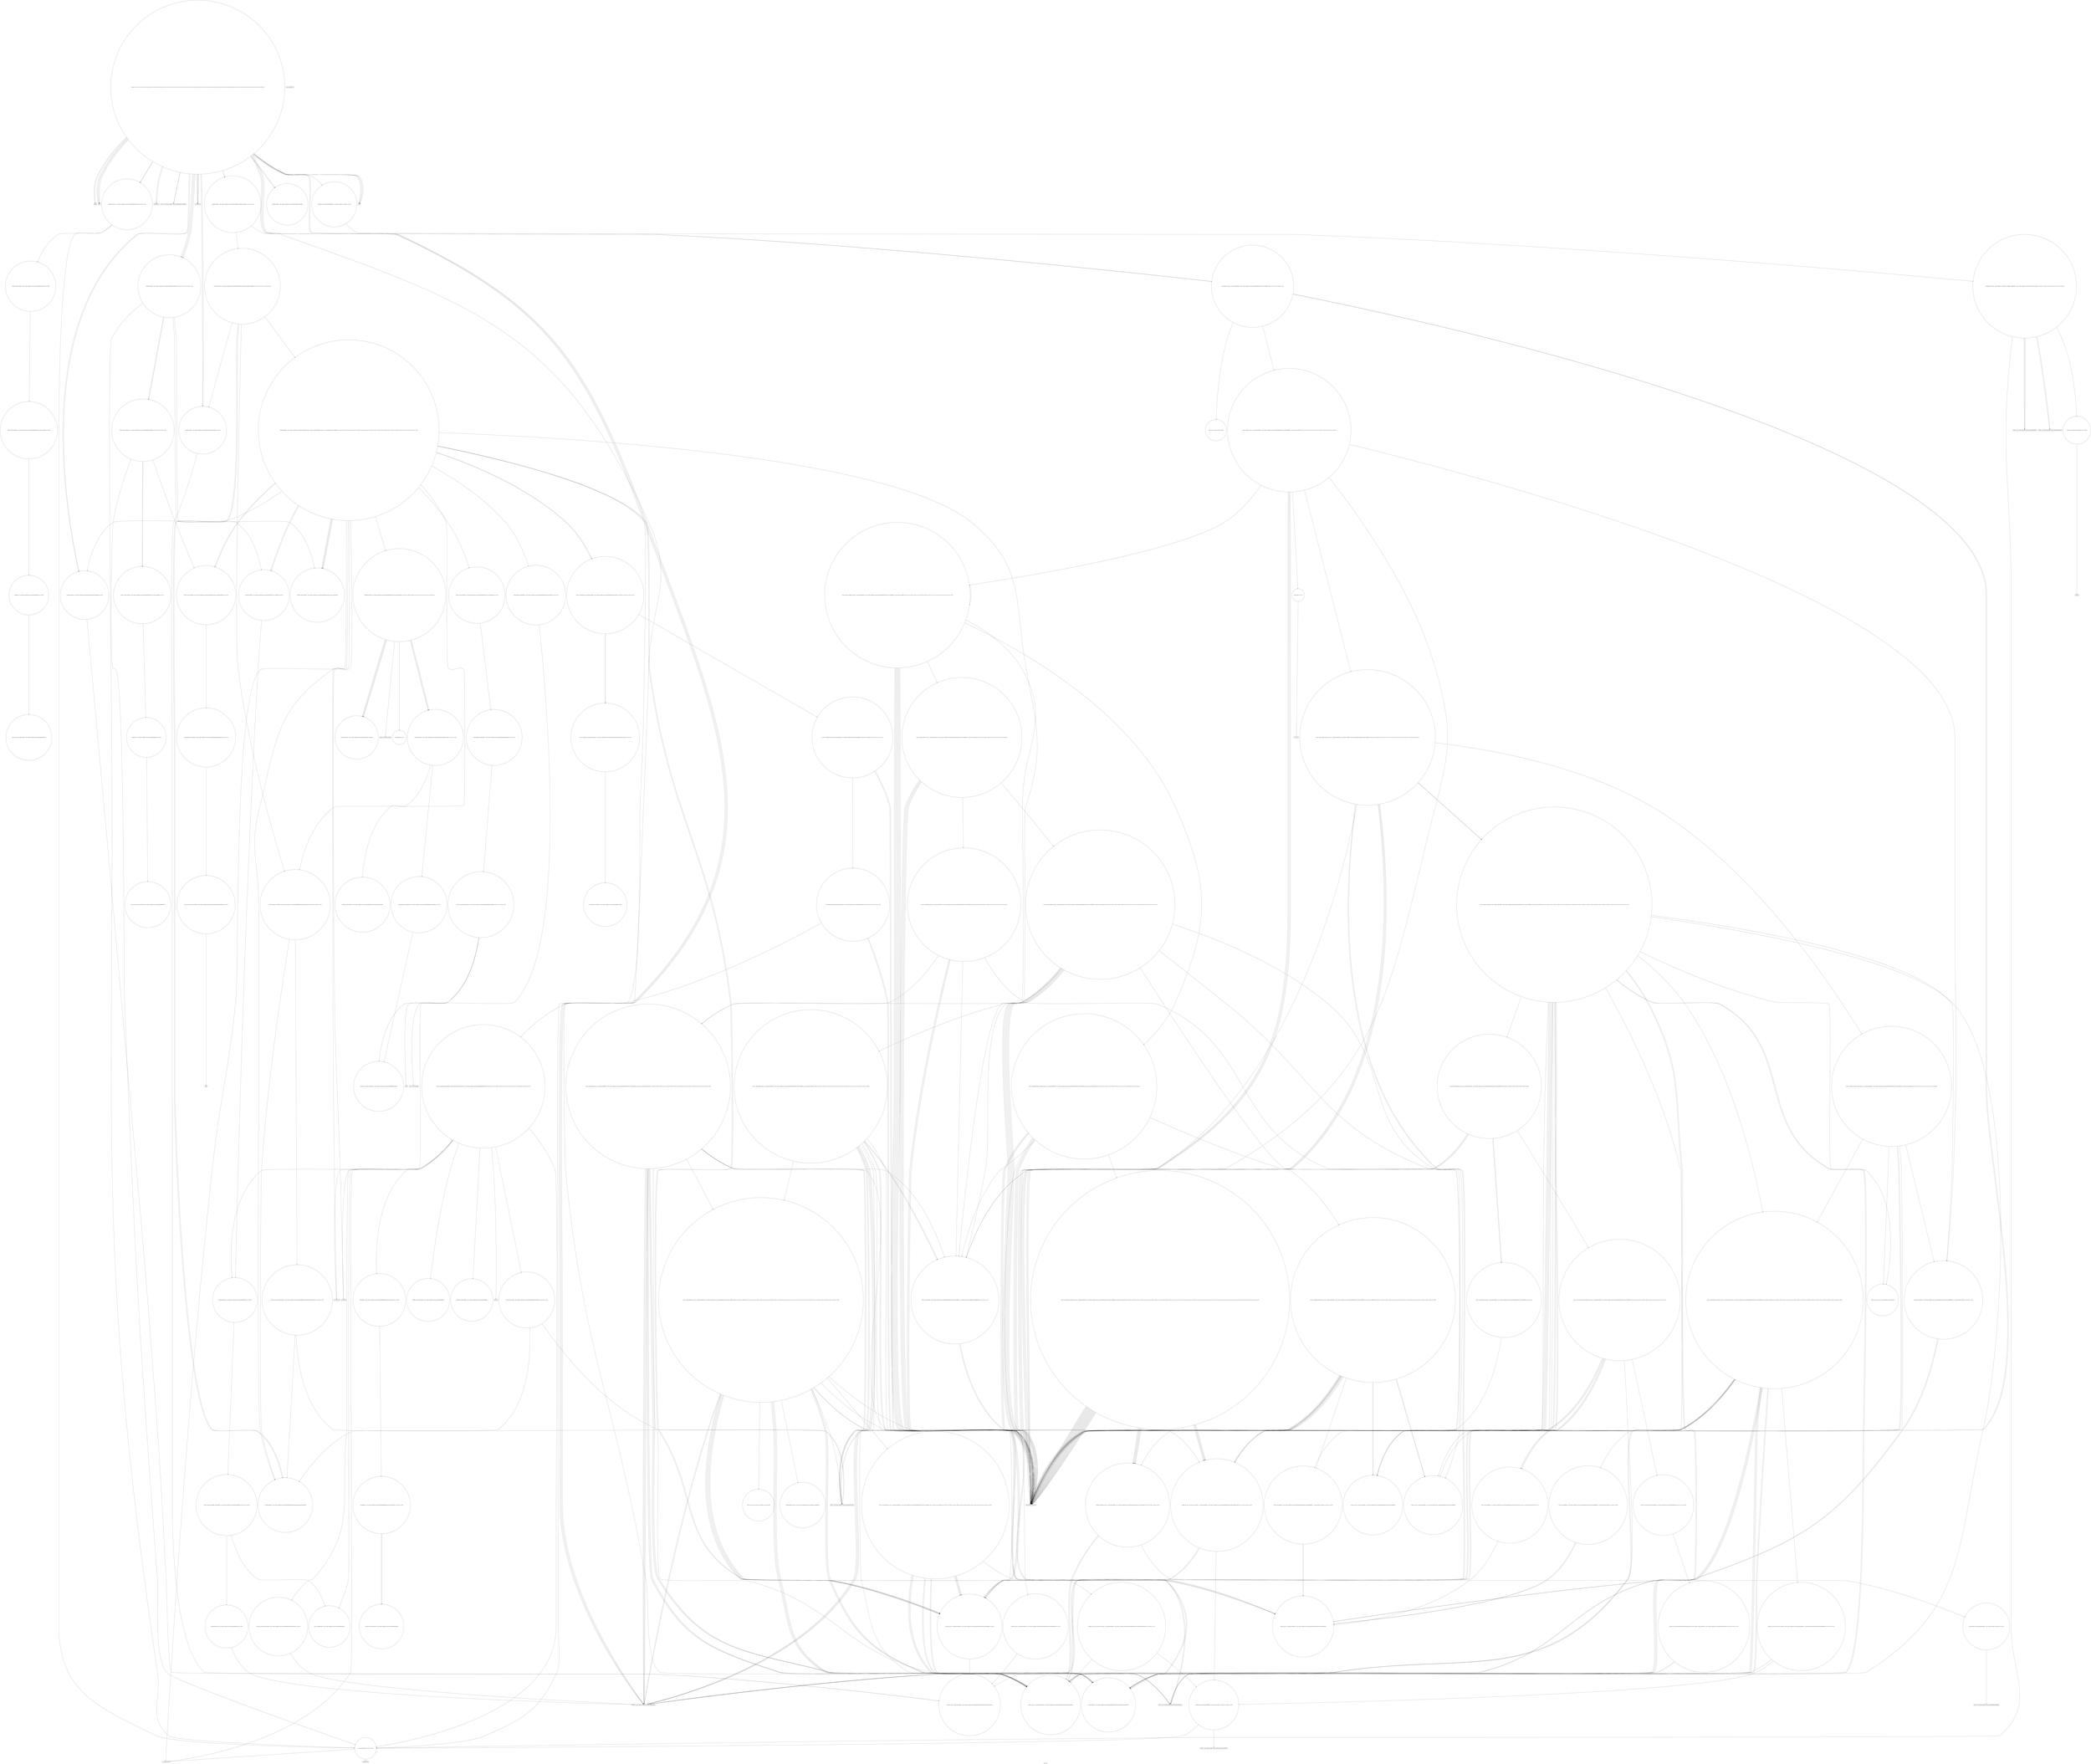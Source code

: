 digraph "Call Graph" {
	label="Call Graph";

	Node0x560d7b1d9630 [shape=record,shape=circle,label="{main|{<s0>1|<s1>2|<s2>3|<s3>4|<s4>5|<s5>6|<s6>7|<s7>8|<s8>9|<s9>10|<s10>11|<s11>12|<s12>13|<s13>14|<s14>15|<s15>16|<s16>17|<s17>18|<s18>19|<s19>20|<s20>21|<s21>22|<s22>23|<s23>24|<s24>25|<s25>26|<s26>27|<s27>28|<s28>29|<s29>30|<s30>31|<s31>32|<s32>33|<s33>34|<s34>35|<s35>36|<s36>37|<s37>38|<s38>39}}"];
	Node0x560d7b1d9630:s0 -> Node0x560d7b1d96b0[color=black];
	Node0x560d7b1d9630:s1 -> Node0x560d7b1d96b0[color=black];
	Node0x560d7b1d9630:s2 -> Node0x560d7b5bcb70[color=black];
	Node0x560d7b1d9630:s3 -> Node0x560d7b5bcb70[color=black];
	Node0x560d7b1d9630:s4 -> Node0x560d7b5bcb70[color=black];
	Node0x560d7b1d9630:s5 -> Node0x560d7b5bcb70[color=black];
	Node0x560d7b1d9630:s6 -> Node0x560d7b5bcbf0[color=black];
	Node0x560d7b1d9630:s7 -> Node0x560d7b5bcbf0[color=black];
	Node0x560d7b1d9630:s8 -> Node0x560d7b5bccf0[color=black];
	Node0x560d7b1d9630:s9 -> Node0x560d7b5bcd70[color=black];
	Node0x560d7b1d9630:s10 -> Node0x560d7b5bcc70[color=black];
	Node0x560d7b1d9630:s11 -> Node0x560d7b5bce70[color=black];
	Node0x560d7b1d9630:s12 -> Node0x560d7b5bcef0[color=black];
	Node0x560d7b1d9630:s13 -> Node0x560d7b5bce70[color=black];
	Node0x560d7b1d9630:s14 -> Node0x560d7b5bcef0[color=black];
	Node0x560d7b1d9630:s15 -> Node0x560d7b5bccf0[color=black];
	Node0x560d7b1d9630:s16 -> Node0x560d7b5bcd70[color=black];
	Node0x560d7b1d9630:s17 -> Node0x560d7b5bcc70[color=black];
	Node0x560d7b1d9630:s18 -> Node0x560d7b5bce70[color=black];
	Node0x560d7b1d9630:s19 -> Node0x560d7b5bcef0[color=black];
	Node0x560d7b1d9630:s20 -> Node0x560d7b5bce70[color=black];
	Node0x560d7b1d9630:s21 -> Node0x560d7b5bcef0[color=black];
	Node0x560d7b1d9630:s22 -> Node0x560d7b5bcff0[color=black];
	Node0x560d7b1d9630:s23 -> Node0x560d7b5bd070[color=black];
	Node0x560d7b1d9630:s24 -> Node0x560d7b5bcf70[color=black];
	Node0x560d7b1d9630:s25 -> Node0x560d7b5bcff0[color=black];
	Node0x560d7b1d9630:s26 -> Node0x560d7b5bd070[color=black];
	Node0x560d7b1d9630:s27 -> Node0x560d7b5bcf70[color=black];
	Node0x560d7b1d9630:s28 -> Node0x560d7b5bd170[color=black];
	Node0x560d7b1d9630:s29 -> Node0x560d7b5bd170[color=black];
	Node0x560d7b1d9630:s30 -> Node0x560d7b5bd0f0[color=black];
	Node0x560d7b1d9630:s31 -> Node0x560d7b5bd1f0[color=black];
	Node0x560d7b1d9630:s32 -> Node0x560d7b5bd1f0[color=black];
	Node0x560d7b1d9630:s33 -> Node0x560d7b5bd1f0[color=black];
	Node0x560d7b1d9630:s34 -> Node0x560d7b5bd1f0[color=black];
	Node0x560d7b1d9630:s35 -> Node0x560d7b5bd270[color=black];
	Node0x560d7b1d9630:s36 -> Node0x560d7b5bd270[color=black];
	Node0x560d7b1d9630:s37 -> Node0x560d7b5bd270[color=black];
	Node0x560d7b1d9630:s38 -> Node0x560d7b5bd270[color=black];
	Node0x560d7b5c0790 [shape=record,shape=circle,label="{_ZN9__gnu_cxxltIPNSt7__cxx1112basic_stringIcSt11char_traitsIcESaIcEEESt6vectorIS6_SaIS6_EEEEbRKNS_17__normal_iteratorIT_T0_EESG_|{<s0>239|<s1>240}}"];
	Node0x560d7b5c0790:s0 -> Node0x560d7b5bf310[color=black];
	Node0x560d7b5c0790:s1 -> Node0x560d7b5bf310[color=black];
	Node0x560d7b5bcdf0 [shape=record,shape=Mrecord,label="{__gxx_personality_v0}"];
	Node0x560d7b5be2f0 [shape=record,shape=Mrecord,label="{_ZNSt7__cxx1112basic_stringIcSt11char_traitsIcESaIcEEaSEOS4_}"];
	Node0x560d7b5bd170 [shape=record,shape=circle,label="{_ZNSt6vectorINSt7__cxx1112basic_stringIcSt11char_traitsIcESaIcEEESaIS5_EEixEm}"];
	Node0x560d7b5be670 [shape=record,shape=circle,label="{_ZN9__gnu_cxx17__normal_iteratorIPNSt7__cxx1112basic_stringIcSt11char_traitsIcESaIcEEESt6vectorIS6_SaIS6_EEEmmEv}"];
	Node0x560d7b5bd4f0 [shape=record,shape=circle,label="{_ZNSt12_Vector_baseINSt7__cxx1112basic_stringIcSt11char_traitsIcESaIcEEESaIS5_EE12_Vector_implC2Ev|{<s0>59}}"];
	Node0x560d7b5bd4f0:s0 -> Node0x560d7b5bd570[color=black];
	Node0x560d7b5be9f0 [shape=record,shape=Mrecord,label="{llvm.ctlz.i64}"];
	Node0x560d7b5bd870 [shape=record,shape=circle,label="{_ZNSt12_Destroy_auxILb0EE9__destroyIPNSt7__cxx1112basic_stringIcSt11char_traitsIcESaIcEEEEEvT_S9_|{<s0>67|<s1>68}}"];
	Node0x560d7b5bd870:s0 -> Node0x560d7b5bd970[color=black];
	Node0x560d7b5bd870:s1 -> Node0x560d7b5bd8f0[color=black];
	Node0x560d7b5bed70 [shape=record,shape=circle,label="{_ZSt23__copy_move_backward_a2ILb1EN9__gnu_cxx17__normal_iteratorIPNSt7__cxx1112basic_stringIcSt11char_traitsIcESaIcEEESt6vectorIS7_SaIS7_EEEESC_ET1_T0_SE_SD_|{<s0>407|<s1>408|<s2>409|<s3>410|<s4>411|<s5>412|<s6>413|<s7>414}}"];
	Node0x560d7b5bed70:s0 -> Node0x560d7b5bfc10[color=black];
	Node0x560d7b5bed70:s1 -> Node0x560d7b5beef0[color=black];
	Node0x560d7b5bed70:s2 -> Node0x560d7b5bfc10[color=black];
	Node0x560d7b5bed70:s3 -> Node0x560d7b5beef0[color=black];
	Node0x560d7b5bed70:s4 -> Node0x560d7b5bfc10[color=black];
	Node0x560d7b5bed70:s5 -> Node0x560d7b5beef0[color=black];
	Node0x560d7b5bed70:s6 -> Node0x560d7b5bee70[color=black];
	Node0x560d7b5bed70:s7 -> Node0x560d7b5c0190[color=black];
	Node0x560d7b5bdbf0 [shape=record,shape=Mrecord,label="{_ZdlPv}"];
	Node0x560d7b5bf0f0 [shape=record,shape=Mrecord,label="{_ZNKSt7__cxx1112basic_stringIcSt11char_traitsIcESaIcEE4sizeEv}"];
	Node0x560d7b5bdf70 [shape=record,shape=circle,label="{_ZNSt6vectorINSt7__cxx1112basic_stringIcSt11char_traitsIcESaIcEEESaIS5_EE17_M_realloc_insertIJS5_EEEvN9__gnu_cxx17__normal_iteratorIPS5_S7_EEDpOT_|{<s0>82|<s1>83|<s2>84|<s3>85|<s4>86|<s5>87|<s6>88|<s7>89|<s8>90|<s9>91|<s10>92|<s11>93|<s12>94|<s13>95|<s14>96|<s15>97|<s16>98|<s17>99|<s18>100|<s19>101|<s20>102|<s21>103|<s22>104}}"];
	Node0x560d7b5bdf70:s0 -> Node0x560d7b5be0f0[color=black];
	Node0x560d7b5bdf70:s1 -> Node0x560d7b5bcff0[color=black];
	Node0x560d7b5bdf70:s2 -> Node0x560d7b5be170[color=black];
	Node0x560d7b5bdf70:s3 -> Node0x560d7b5be1f0[color=black];
	Node0x560d7b5bdf70:s4 -> Node0x560d7b5bdef0[color=black];
	Node0x560d7b5bdf70:s5 -> Node0x560d7b5bde70[color=black];
	Node0x560d7b5bdf70:s6 -> Node0x560d7b5bf310[color=black];
	Node0x560d7b5bdf70:s7 -> Node0x560d7b5bd6f0[color=black];
	Node0x560d7b5bdf70:s8 -> Node0x560d7b5bf290[color=black];
	Node0x560d7b5bdf70:s9 -> Node0x560d7b5bf310[color=black];
	Node0x560d7b5bdf70:s10 -> Node0x560d7b5bd6f0[color=black];
	Node0x560d7b5bdf70:s11 -> Node0x560d7b5bf290[color=black];
	Node0x560d7b5bdf70:s12 -> Node0x560d7b5bd3f0[color=black];
	Node0x560d7b5bdf70:s13 -> Node0x560d7b5bf390[color=black];
	Node0x560d7b5bdf70:s14 -> Node0x560d7b5bf490[color=black];
	Node0x560d7b5bdf70:s15 -> Node0x560d7b5bd6f0[color=black];
	Node0x560d7b5bdf70:s16 -> Node0x560d7b5bd670[color=black];
	Node0x560d7b5bdf70:s17 -> Node0x560d7b5bd9f0[color=black];
	Node0x560d7b5bdf70:s18 -> Node0x560d7b5bf410[color=black];
	Node0x560d7b5bdf70:s19 -> Node0x560d7b5bd6f0[color=black];
	Node0x560d7b5bdf70:s20 -> Node0x560d7b5bd670[color=black];
	Node0x560d7b5bdf70:s21 -> Node0x560d7b5bd9f0[color=black];
	Node0x560d7b5bdf70:s22 -> Node0x560d7b5bd370[color=black];
	Node0x560d7b5bf310 [shape=record,shape=circle,label="{_ZNK9__gnu_cxx17__normal_iteratorIPNSt7__cxx1112basic_stringIcSt11char_traitsIcESaIcEEESt6vectorIS6_SaIS6_EEE4baseEv}"];
	Node0x560d7b5bf690 [shape=record,shape=circle,label="{_ZSt3maxImERKT_S2_S2_}"];
	Node0x560d7b5bfa10 [shape=record,shape=Mrecord,label="{_Znwm}"];
	Node0x560d7b5bfd90 [shape=record,shape=circle,label="{_ZSt10_ConstructINSt7__cxx1112basic_stringIcSt11char_traitsIcESaIcEEEJS5_EEvPT_DpOT0_|{<s0>149|<s1>150}}"];
	Node0x560d7b5bfd90:s0 -> Node0x560d7b5bdef0[color=black];
	Node0x560d7b5bfd90:s1 -> Node0x560d7b5be070[color=black];
	Node0x560d7b5c0110 [shape=record,shape=circle,label="{_ZN9__gnu_cxx13new_allocatorINSt7__cxx1112basic_stringIcSt11char_traitsIcESaIcEEEE7destroyIS6_EEvPT_|{<s0>153}}"];
	Node0x560d7b5c0110:s0 -> Node0x560d7b5bce70[color=black];
	Node0x560d7b5c0490 [shape=record,shape=circle,label="{_ZSt22__final_insertion_sortIN9__gnu_cxx17__normal_iteratorIPNSt7__cxx1112basic_stringIcSt11char_traitsIcESaIcEEESt6vectorIS7_SaIS7_EEEENS0_5__ops15_Iter_less_iterEEvT_SF_T0_|{<s0>178|<s1>179|<s2>180|<s3>181|<s4>182|<s5>183|<s6>184|<s7>185|<s8>186|<s9>187}}"];
	Node0x560d7b5c0490:s0 -> Node0x560d7b5be170[color=black];
	Node0x560d7b5c0490:s1 -> Node0x560d7b5bfc10[color=black];
	Node0x560d7b5c0490:s2 -> Node0x560d7b5c0990[color=black];
	Node0x560d7b5c0490:s3 -> Node0x560d7b5bea70[color=black];
	Node0x560d7b5c0490:s4 -> Node0x560d7b5c0990[color=black];
	Node0x560d7b5c0490:s5 -> Node0x560d7b5bfc10[color=black];
	Node0x560d7b5c0490:s6 -> Node0x560d7b5beaf0[color=black];
	Node0x560d7b5c0490:s7 -> Node0x560d7b5bfc10[color=black];
	Node0x560d7b5c0490:s8 -> Node0x560d7b5bfc10[color=black];
	Node0x560d7b5c0490:s9 -> Node0x560d7b5bea70[color=black];
	Node0x560d7b1d96b0 [shape=record,shape=Mrecord,label="{freopen}"];
	Node0x560d7b5c0810 [shape=record,shape=circle,label="{_ZNK9__gnu_cxx5__ops15_Iter_less_iterclINS_17__normal_iteratorIPNSt7__cxx1112basic_stringIcSt11char_traitsIcESaIcEEESt6vectorIS9_SaIS9_EEEESE_EEbT_T0_|{<s0>241|<s1>242|<s2>243}}"];
	Node0x560d7b5c0810:s0 -> Node0x560d7b5c0a10[color=black];
	Node0x560d7b5c0810:s1 -> Node0x560d7b5c0a10[color=black];
	Node0x560d7b5c0810:s2 -> Node0x560d7b5be570[color=black];
	Node0x560d7b5bce70 [shape=record,shape=Mrecord,label="{_ZNSt7__cxx1112basic_stringIcSt11char_traitsIcESaIcEED1Ev}"];
	Node0x560d7b5be370 [shape=record,shape=circle,label="{_ZSt4moveIRN9__gnu_cxx5__ops15_Iter_less_iterEEONSt16remove_referenceIT_E4typeEOS5_}"];
	Node0x560d7b5bd1f0 [shape=record,shape=circle,label="{_ZNSt6vectorINSt7__cxx1112basic_stringIcSt11char_traitsIcESaIcEEESaIS5_EED2Ev|{<s0>51|<s1>52|<s2>53|<s3>54|<s4>55}}"];
	Node0x560d7b5bd1f0:s0 -> Node0x560d7b5bd6f0[color=black];
	Node0x560d7b5bd1f0:s1 -> Node0x560d7b5bd670[color=black];
	Node0x560d7b5bd1f0:s2 -> Node0x560d7b5bd770[color=black];
	Node0x560d7b5bd1f0:s3 -> Node0x560d7b5bd770[color=black];
	Node0x560d7b5bd1f0:s4 -> Node0x560d7b5bd370[color=black];
	Node0x560d7b5be6f0 [shape=record,shape=circle,label="{_ZSt22__move_median_to_firstIN9__gnu_cxx17__normal_iteratorIPNSt7__cxx1112basic_stringIcSt11char_traitsIcESaIcEEESt6vectorIS7_SaIS7_EEEENS0_5__ops15_Iter_less_iterEEvT_SF_SF_SF_T0_|{<s0>300|<s1>301|<s2>302|<s3>303|<s4>304|<s5>305|<s6>306|<s7>307|<s8>308|<s9>309|<s10>310|<s11>311|<s12>312|<s13>313|<s14>314|<s15>315|<s16>316|<s17>317|<s18>318|<s19>319|<s20>320|<s21>321|<s22>322|<s23>323|<s24>324|<s25>325|<s26>326|<s27>327|<s28>328|<s29>329|<s30>330|<s31>331|<s32>332}}"];
	Node0x560d7b5be6f0:s0 -> Node0x560d7b5bfc10[color=black];
	Node0x560d7b5be6f0:s1 -> Node0x560d7b5bfc10[color=black];
	Node0x560d7b5be6f0:s2 -> Node0x560d7b5c0810[color=black];
	Node0x560d7b5be6f0:s3 -> Node0x560d7b5bfc10[color=black];
	Node0x560d7b5be6f0:s4 -> Node0x560d7b5bfc10[color=black];
	Node0x560d7b5be6f0:s5 -> Node0x560d7b5c0810[color=black];
	Node0x560d7b5be6f0:s6 -> Node0x560d7b5bfc10[color=black];
	Node0x560d7b5be6f0:s7 -> Node0x560d7b5bfc10[color=black];
	Node0x560d7b5be6f0:s8 -> Node0x560d7b5be870[color=black];
	Node0x560d7b5be6f0:s9 -> Node0x560d7b5bfc10[color=black];
	Node0x560d7b5be6f0:s10 -> Node0x560d7b5bfc10[color=black];
	Node0x560d7b5be6f0:s11 -> Node0x560d7b5c0810[color=black];
	Node0x560d7b5be6f0:s12 -> Node0x560d7b5bfc10[color=black];
	Node0x560d7b5be6f0:s13 -> Node0x560d7b5bfc10[color=black];
	Node0x560d7b5be6f0:s14 -> Node0x560d7b5be870[color=black];
	Node0x560d7b5be6f0:s15 -> Node0x560d7b5bfc10[color=black];
	Node0x560d7b5be6f0:s16 -> Node0x560d7b5bfc10[color=black];
	Node0x560d7b5be6f0:s17 -> Node0x560d7b5be870[color=black];
	Node0x560d7b5be6f0:s18 -> Node0x560d7b5bfc10[color=black];
	Node0x560d7b5be6f0:s19 -> Node0x560d7b5bfc10[color=black];
	Node0x560d7b5be6f0:s20 -> Node0x560d7b5c0810[color=black];
	Node0x560d7b5be6f0:s21 -> Node0x560d7b5bfc10[color=black];
	Node0x560d7b5be6f0:s22 -> Node0x560d7b5bfc10[color=black];
	Node0x560d7b5be6f0:s23 -> Node0x560d7b5be870[color=black];
	Node0x560d7b5be6f0:s24 -> Node0x560d7b5bfc10[color=black];
	Node0x560d7b5be6f0:s25 -> Node0x560d7b5bfc10[color=black];
	Node0x560d7b5be6f0:s26 -> Node0x560d7b5c0810[color=black];
	Node0x560d7b5be6f0:s27 -> Node0x560d7b5bfc10[color=black];
	Node0x560d7b5be6f0:s28 -> Node0x560d7b5bfc10[color=black];
	Node0x560d7b5be6f0:s29 -> Node0x560d7b5be870[color=black];
	Node0x560d7b5be6f0:s30 -> Node0x560d7b5bfc10[color=black];
	Node0x560d7b5be6f0:s31 -> Node0x560d7b5bfc10[color=black];
	Node0x560d7b5be6f0:s32 -> Node0x560d7b5be870[color=black];
	Node0x560d7b5bd570 [shape=record,shape=circle,label="{_ZNSaINSt7__cxx1112basic_stringIcSt11char_traitsIcESaIcEEEEC2Ev|{<s0>60}}"];
	Node0x560d7b5bd570:s0 -> Node0x560d7b5bd5f0[color=black];
	Node0x560d7b5bea70 [shape=record,shape=circle,label="{_ZSt16__insertion_sortIN9__gnu_cxx17__normal_iteratorIPNSt7__cxx1112basic_stringIcSt11char_traitsIcESaIcEEESt6vectorIS7_SaIS7_EEEENS0_5__ops15_Iter_less_iterEEvT_SF_T0_|{<s0>353|<s1>354|<s2>355|<s3>356|<s4>357|<s5>358|<s6>359|<s7>360|<s8>361|<s9>362|<s10>363|<s11>364|<s12>365|<s13>366|<s14>367|<s15>368|<s16>369|<s17>370|<s18>371|<s19>372|<s20>373|<s21>374}}"];
	Node0x560d7b5bea70:s0 -> Node0x560d7b5beb70[color=black];
	Node0x560d7b5bea70:s1 -> Node0x560d7b5c0990[color=black];
	Node0x560d7b5bea70:s2 -> Node0x560d7b5c0310[color=black];
	Node0x560d7b5bea70:s3 -> Node0x560d7b5bfc10[color=black];
	Node0x560d7b5bea70:s4 -> Node0x560d7b5bfc10[color=black];
	Node0x560d7b5bea70:s5 -> Node0x560d7b5c0810[color=black];
	Node0x560d7b5bea70:s6 -> Node0x560d7b5c0a10[color=black];
	Node0x560d7b5bea70:s7 -> Node0x560d7b5bddf0[color=black];
	Node0x560d7b5bea70:s8 -> Node0x560d7b5be070[color=black];
	Node0x560d7b5bea70:s9 -> Node0x560d7b5bfc10[color=black];
	Node0x560d7b5bea70:s10 -> Node0x560d7b5bfc10[color=black];
	Node0x560d7b5bea70:s11 -> Node0x560d7b5c0990[color=black];
	Node0x560d7b5bea70:s12 -> Node0x560d7b5bebf0[color=black];
	Node0x560d7b5bea70:s13 -> Node0x560d7b5bddf0[color=black];
	Node0x560d7b5bea70:s14 -> Node0x560d7b5c0a10[color=black];
	Node0x560d7b5bea70:s15 -> Node0x560d7b5be2f0[color=black];
	Node0x560d7b5bea70:s16 -> Node0x560d7b5bce70[color=black];
	Node0x560d7b5bea70:s17 -> Node0x560d7b5bce70[color=black];
	Node0x560d7b5bea70:s18 -> Node0x560d7b5bfc10[color=black];
	Node0x560d7b5bea70:s19 -> Node0x560d7b5becf0[color=black];
	Node0x560d7b5bea70:s20 -> Node0x560d7b5bec70[color=black];
	Node0x560d7b5bea70:s21 -> Node0x560d7b5c0910[color=black];
	Node0x560d7b5bd8f0 [shape=record,shape=circle,label="{_ZSt8_DestroyINSt7__cxx1112basic_stringIcSt11char_traitsIcESaIcEEEEvPT_|{<s0>69}}"];
	Node0x560d7b5bd8f0:s0 -> Node0x560d7b5bce70[color=black];
	Node0x560d7b5bedf0 [shape=record,shape=circle,label="{_ZSt12__miter_baseIN9__gnu_cxx17__normal_iteratorIPNSt7__cxx1112basic_stringIcSt11char_traitsIcESaIcEEESt6vectorIS7_SaIS7_EEEEET_SD_|{<s0>415}}"];
	Node0x560d7b5bedf0:s0 -> Node0x560d7b5bfc10[color=black];
	Node0x560d7b5bdc70 [shape=record,shape=circle,label="{_ZNSaINSt7__cxx1112basic_stringIcSt11char_traitsIcESaIcEEEED2Ev|{<s0>74}}"];
	Node0x560d7b5bdc70:s0 -> Node0x560d7b5bdcf0[color=black];
	Node0x560d7b5bf170 [shape=record,shape=circle,label="{_ZNSt11char_traitsIcE7compareEPKcS2_m|{<s0>429}}"];
	Node0x560d7b5bf170:s0 -> Node0x560d7b5c2ab0[color=black];
	Node0x560d7b5bdff0 [shape=record,shape=circle,label="{_ZN9__gnu_cxx13new_allocatorINSt7__cxx1112basic_stringIcSt11char_traitsIcESaIcEEEE9constructIS6_JS6_EEEvPT_DpOT0_|{<s0>105|<s1>106}}"];
	Node0x560d7b5bdff0:s0 -> Node0x560d7b5bdef0[color=black];
	Node0x560d7b5bdff0:s1 -> Node0x560d7b5be070[color=black];
	Node0x560d7b5bf390 [shape=record,shape=circle,label="{_ZNSt16allocator_traitsISaINSt7__cxx1112basic_stringIcSt11char_traitsIcESaIcEEEEE7destroyIS5_EEvRS6_PT_|{<s0>122}}"];
	Node0x560d7b5bf390:s0 -> Node0x560d7b5c0110[color=black];
	Node0x560d7b5bf710 [shape=record,shape=circle,label="{_ZNSt16allocator_traitsISaINSt7__cxx1112basic_stringIcSt11char_traitsIcESaIcEEEEE8max_sizeERKS6_|{<s0>125}}"];
	Node0x560d7b5bf710:s0 -> Node0x560d7b5bf810[color=black];
	Node0x560d7b5bfa90 [shape=record,shape=circle,label="{_ZSt22__uninitialized_copy_aISt13move_iteratorIPNSt7__cxx1112basic_stringIcSt11char_traitsIcESaIcEEEES7_S6_ET0_T_SA_S9_RSaIT1_E|{<s0>130|<s1>131|<s2>132}}"];
	Node0x560d7b5bfa90:s0 -> Node0x560d7b5bfc10[color=black];
	Node0x560d7b5bfa90:s1 -> Node0x560d7b5bfc10[color=black];
	Node0x560d7b5bfa90:s2 -> Node0x560d7b5bfb90[color=black];
	Node0x560d7b5bfe10 [shape=record,shape=circle,label="{_ZNKSt13move_iteratorIPNSt7__cxx1112basic_stringIcSt11char_traitsIcESaIcEEEEdeEv}"];
	Node0x560d7b5c0190 [shape=record,shape=circle,label="{_ZN9__gnu_cxx17__normal_iteratorIPNSt7__cxx1112basic_stringIcSt11char_traitsIcESaIcEEESt6vectorIS6_SaIS6_EEEC2ERKS7_}"];
	Node0x560d7b5c0510 [shape=record,shape=circle,label="{_ZSt14__partial_sortIN9__gnu_cxx17__normal_iteratorIPNSt7__cxx1112basic_stringIcSt11char_traitsIcESaIcEEESt6vectorIS7_SaIS7_EEEENS0_5__ops15_Iter_less_iterEEvT_SF_SF_T0_|{<s0>188|<s1>189|<s2>190|<s3>191|<s4>192|<s5>193|<s6>194}}"];
	Node0x560d7b5c0510:s0 -> Node0x560d7b5bfc10[color=black];
	Node0x560d7b5c0510:s1 -> Node0x560d7b5bfc10[color=black];
	Node0x560d7b5c0510:s2 -> Node0x560d7b5bfc10[color=black];
	Node0x560d7b5c0510:s3 -> Node0x560d7b5c0610[color=black];
	Node0x560d7b5c0510:s4 -> Node0x560d7b5bfc10[color=black];
	Node0x560d7b5c0510:s5 -> Node0x560d7b5bfc10[color=black];
	Node0x560d7b5c0510:s6 -> Node0x560d7b5c0690[color=black];
	Node0x560d7b5bcb70 [shape=record,shape=Mrecord,label="{scanf}"];
	Node0x560d7b5c0890 [shape=record,shape=circle,label="{_ZSt10__pop_heapIN9__gnu_cxx17__normal_iteratorIPNSt7__cxx1112basic_stringIcSt11char_traitsIcESaIcEEESt6vectorIS7_SaIS7_EEEENS0_5__ops15_Iter_less_iterEEvT_SF_SF_RT0_|{<s0>244|<s1>245|<s2>246|<s3>247|<s4>248|<s5>249|<s6>250|<s7>251|<s8>252|<s9>253|<s10>254|<s11>255|<s12>256|<s13>257|<s14>258|<s15>259}}"];
	Node0x560d7b5c0890:s0 -> Node0x560d7b5c0a10[color=black];
	Node0x560d7b5c0890:s1 -> Node0x560d7b5bddf0[color=black];
	Node0x560d7b5c0890:s2 -> Node0x560d7b5be070[color=black];
	Node0x560d7b5c0890:s3 -> Node0x560d7b5c0a10[color=black];
	Node0x560d7b5c0890:s4 -> Node0x560d7b5bddf0[color=black];
	Node0x560d7b5c0890:s5 -> Node0x560d7b5c0a10[color=black];
	Node0x560d7b5c0890:s6 -> Node0x560d7b5be2f0[color=black];
	Node0x560d7b5c0890:s7 -> Node0x560d7b5bfc10[color=black];
	Node0x560d7b5c0890:s8 -> Node0x560d7b5be170[color=black];
	Node0x560d7b5c0890:s9 -> Node0x560d7b5bddf0[color=black];
	Node0x560d7b5c0890:s10 -> Node0x560d7b5be070[color=black];
	Node0x560d7b5c0890:s11 -> Node0x560d7b5be270[color=black];
	Node0x560d7b5c0890:s12 -> Node0x560d7b5bce70[color=black];
	Node0x560d7b5c0890:s13 -> Node0x560d7b5bce70[color=black];
	Node0x560d7b5c0890:s14 -> Node0x560d7b5bce70[color=black];
	Node0x560d7b5c0890:s15 -> Node0x560d7b5bce70[color=black];
	Node0x560d7b5bcef0 [shape=record,shape=Mrecord,label="{_ZNSaIcED1Ev}"];
	Node0x560d7b5be3f0 [shape=record,shape=circle,label="{_ZN9__gnu_cxx5__ops14_Iter_less_valC2ENS0_15_Iter_less_iterE}"];
	Node0x560d7b5bd270 [shape=record,shape=Mrecord,label="{printf}"];
	Node0x560d7b5be770 [shape=record,shape=circle,label="{_ZNK9__gnu_cxx17__normal_iteratorIPNSt7__cxx1112basic_stringIcSt11char_traitsIcESaIcEEESt6vectorIS6_SaIS6_EEEmiEl|{<s0>333}}"];
	Node0x560d7b5be770:s0 -> Node0x560d7b5c0190[color=black];
	Node0x560d7b5bd5f0 [shape=record,shape=circle,label="{_ZN9__gnu_cxx13new_allocatorINSt7__cxx1112basic_stringIcSt11char_traitsIcESaIcEEEEC2Ev}"];
	Node0x560d7b5beaf0 [shape=record,shape=circle,label="{_ZSt26__unguarded_insertion_sortIN9__gnu_cxx17__normal_iteratorIPNSt7__cxx1112basic_stringIcSt11char_traitsIcESaIcEEESt6vectorIS7_SaIS7_EEEENS0_5__ops15_Iter_less_iterEEvT_SF_T0_|{<s0>375|<s1>376|<s2>377|<s3>378|<s4>379|<s5>380}}"];
	Node0x560d7b5beaf0:s0 -> Node0x560d7b5bfc10[color=black];
	Node0x560d7b5beaf0:s1 -> Node0x560d7b5c0310[color=black];
	Node0x560d7b5beaf0:s2 -> Node0x560d7b5bfc10[color=black];
	Node0x560d7b5beaf0:s3 -> Node0x560d7b5becf0[color=black];
	Node0x560d7b5beaf0:s4 -> Node0x560d7b5bec70[color=black];
	Node0x560d7b5beaf0:s5 -> Node0x560d7b5c0910[color=black];
	Node0x560d7b5bd970 [shape=record,shape=circle,label="{_ZSt11__addressofINSt7__cxx1112basic_stringIcSt11char_traitsIcESaIcEEEEPT_RS6_}"];
	Node0x560d7b5bee70 [shape=record,shape=circle,label="{_ZSt22__copy_move_backward_aILb1EPNSt7__cxx1112basic_stringIcSt11char_traitsIcESaIcEEES6_ET1_T0_S8_S7_|{<s0>416}}"];
	Node0x560d7b5bee70:s0 -> Node0x560d7b5bef70[color=black];
	Node0x560d7b5bdcf0 [shape=record,shape=circle,label="{_ZN9__gnu_cxx13new_allocatorINSt7__cxx1112basic_stringIcSt11char_traitsIcESaIcEEEED2Ev}"];
	Node0x560d7b5bf1f0 [shape=record,shape=Mrecord,label="{_ZNKSt7__cxx1112basic_stringIcSt11char_traitsIcESaIcEE4dataEv}"];
	Node0x560d7b5be070 [shape=record,shape=Mrecord,label="{_ZNSt7__cxx1112basic_stringIcSt11char_traitsIcESaIcEEC1EOS4_}"];
	Node0x560d7b5bf410 [shape=record,shape=Mrecord,label="{__cxa_rethrow}"];
	Node0x560d7b5bf790 [shape=record,shape=circle,label="{_ZNKSt12_Vector_baseINSt7__cxx1112basic_stringIcSt11char_traitsIcESaIcEEESaIS5_EE19_M_get_Tp_allocatorEv}"];
	Node0x560d7b5bfb10 [shape=record,shape=circle,label="{_ZSt32__make_move_if_noexcept_iteratorINSt7__cxx1112basic_stringIcSt11char_traitsIcESaIcEEESt13move_iteratorIPS5_EET0_PT_|{<s0>133}}"];
	Node0x560d7b5bfb10:s0 -> Node0x560d7b5c0090[color=black];
	Node0x560d7b5bfe90 [shape=record,shape=circle,label="{_ZNSt13move_iteratorIPNSt7__cxx1112basic_stringIcSt11char_traitsIcESaIcEEEEppEv}"];
	Node0x560d7b5c0210 [shape=record,shape=circle,label="{_ZSt6__sortIN9__gnu_cxx17__normal_iteratorIPNSt7__cxx1112basic_stringIcSt11char_traitsIcESaIcEEESt6vectorIS7_SaIS7_EEEENS0_5__ops15_Iter_less_iterEEvT_SF_T0_|{<s0>154|<s1>155|<s2>156|<s3>157|<s4>158|<s5>159|<s6>160|<s7>161|<s8>162}}"];
	Node0x560d7b5c0210:s0 -> Node0x560d7b5c0310[color=black];
	Node0x560d7b5c0210:s1 -> Node0x560d7b5bfc10[color=black];
	Node0x560d7b5c0210:s2 -> Node0x560d7b5bfc10[color=black];
	Node0x560d7b5c0210:s3 -> Node0x560d7b5be170[color=black];
	Node0x560d7b5c0210:s4 -> Node0x560d7b5c0410[color=black];
	Node0x560d7b5c0210:s5 -> Node0x560d7b5c0390[color=black];
	Node0x560d7b5c0210:s6 -> Node0x560d7b5bfc10[color=black];
	Node0x560d7b5c0210:s7 -> Node0x560d7b5bfc10[color=black];
	Node0x560d7b5c0210:s8 -> Node0x560d7b5c0490[color=black];
	Node0x560d7b5c0590 [shape=record,shape=circle,label="{_ZSt27__unguarded_partition_pivotIN9__gnu_cxx17__normal_iteratorIPNSt7__cxx1112basic_stringIcSt11char_traitsIcESaIcEEESt6vectorIS7_SaIS7_EEEENS0_5__ops15_Iter_less_iterEET_SF_SF_T0_|{<s0>195|<s1>196|<s2>197|<s3>198|<s4>199|<s5>200|<s6>201|<s7>202|<s8>203|<s9>204|<s10>205}}"];
	Node0x560d7b5c0590:s0 -> Node0x560d7b5be170[color=black];
	Node0x560d7b5c0590:s1 -> Node0x560d7b5c0990[color=black];
	Node0x560d7b5c0590:s2 -> Node0x560d7b5bfc10[color=black];
	Node0x560d7b5c0590:s3 -> Node0x560d7b5c0990[color=black];
	Node0x560d7b5c0590:s4 -> Node0x560d7b5bfc10[color=black];
	Node0x560d7b5c0590:s5 -> Node0x560d7b5be770[color=black];
	Node0x560d7b5c0590:s6 -> Node0x560d7b5be6f0[color=black];
	Node0x560d7b5c0590:s7 -> Node0x560d7b5c0990[color=black];
	Node0x560d7b5c0590:s8 -> Node0x560d7b5bfc10[color=black];
	Node0x560d7b5c0590:s9 -> Node0x560d7b5bfc10[color=black];
	Node0x560d7b5c0590:s10 -> Node0x560d7b5be7f0[color=black];
	Node0x560d7b5bcbf0 [shape=record,shape=circle,label="{_ZNSt6vectorINSt7__cxx1112basic_stringIcSt11char_traitsIcESaIcEEESaIS5_EEC2Ev|{<s0>40|<s1>41}}"];
	Node0x560d7b5bcbf0:s0 -> Node0x560d7b5bd2f0[color=black];
	Node0x560d7b5bcbf0:s1 -> Node0x560d7b5bd370[color=black];
	Node0x560d7b5c0910 [shape=record,shape=circle,label="{_ZN9__gnu_cxx17__normal_iteratorIPNSt7__cxx1112basic_stringIcSt11char_traitsIcESaIcEEESt6vectorIS6_SaIS6_EEEppEv}"];
	Node0x560d7b5bcf70 [shape=record,shape=circle,label="{_ZSt4sortIN9__gnu_cxx17__normal_iteratorIPNSt7__cxx1112basic_stringIcSt11char_traitsIcESaIcEEESt6vectorIS7_SaIS7_EEEEEvT_SD_|{<s0>44|<s1>45|<s2>46|<s3>47}}"];
	Node0x560d7b5bcf70:s0 -> Node0x560d7b5bfc10[color=black];
	Node0x560d7b5bcf70:s1 -> Node0x560d7b5bfc10[color=black];
	Node0x560d7b5bcf70:s2 -> Node0x560d7b5c0290[color=black];
	Node0x560d7b5bcf70:s3 -> Node0x560d7b5c0210[color=black];
	Node0x560d7b5be470 [shape=record,shape=circle,label="{_ZSt11__push_heapIN9__gnu_cxx17__normal_iteratorIPNSt7__cxx1112basic_stringIcSt11char_traitsIcESaIcEEESt6vectorIS7_SaIS7_EEEElS7_NS0_5__ops14_Iter_less_valEEvT_T0_SG_T1_RT2_|{<s0>284|<s1>285|<s2>286|<s3>287|<s4>288|<s5>289|<s6>290|<s7>291|<s8>292|<s9>293|<s10>294|<s11>295}}"];
	Node0x560d7b5be470:s0 -> Node0x560d7b5c0990[color=black];
	Node0x560d7b5be470:s1 -> Node0x560d7b5be4f0[color=black];
	Node0x560d7b5be470:s2 -> Node0x560d7b5c0990[color=black];
	Node0x560d7b5be470:s3 -> Node0x560d7b5c0a10[color=black];
	Node0x560d7b5be470:s4 -> Node0x560d7b5bddf0[color=black];
	Node0x560d7b5be470:s5 -> Node0x560d7b5c0990[color=black];
	Node0x560d7b5be470:s6 -> Node0x560d7b5c0a10[color=black];
	Node0x560d7b5be470:s7 -> Node0x560d7b5be2f0[color=black];
	Node0x560d7b5be470:s8 -> Node0x560d7b5bddf0[color=black];
	Node0x560d7b5be470:s9 -> Node0x560d7b5c0990[color=black];
	Node0x560d7b5be470:s10 -> Node0x560d7b5c0a10[color=black];
	Node0x560d7b5be470:s11 -> Node0x560d7b5be2f0[color=black];
	Node0x560d7b5bd2f0 [shape=record,shape=circle,label="{_ZNSt12_Vector_baseINSt7__cxx1112basic_stringIcSt11char_traitsIcESaIcEEESaIS5_EEC2Ev|{<s0>56}}"];
	Node0x560d7b5bd2f0:s0 -> Node0x560d7b5bd4f0[color=black];
	Node0x560d7b5be7f0 [shape=record,shape=circle,label="{_ZSt21__unguarded_partitionIN9__gnu_cxx17__normal_iteratorIPNSt7__cxx1112basic_stringIcSt11char_traitsIcESaIcEEESt6vectorIS7_SaIS7_EEEENS0_5__ops15_Iter_less_iterEET_SF_SF_SF_T0_|{<s0>334|<s1>335|<s2>336|<s3>337|<s4>338|<s5>339|<s6>340|<s7>341|<s8>342|<s9>343|<s10>344|<s11>345|<s12>346|<s13>347|<s14>348}}"];
	Node0x560d7b5be7f0:s0 -> Node0x560d7b5bfc10[color=black];
	Node0x560d7b5be7f0:s1 -> Node0x560d7b5bfc10[color=black];
	Node0x560d7b5be7f0:s2 -> Node0x560d7b5c0810[color=black];
	Node0x560d7b5be7f0:s3 -> Node0x560d7b5c0910[color=black];
	Node0x560d7b5be7f0:s4 -> Node0x560d7b5be670[color=black];
	Node0x560d7b5be7f0:s5 -> Node0x560d7b5bfc10[color=black];
	Node0x560d7b5be7f0:s6 -> Node0x560d7b5bfc10[color=black];
	Node0x560d7b5be7f0:s7 -> Node0x560d7b5c0810[color=black];
	Node0x560d7b5be7f0:s8 -> Node0x560d7b5be670[color=black];
	Node0x560d7b5be7f0:s9 -> Node0x560d7b5c0790[color=black];
	Node0x560d7b5be7f0:s10 -> Node0x560d7b5bfc10[color=black];
	Node0x560d7b5be7f0:s11 -> Node0x560d7b5bfc10[color=black];
	Node0x560d7b5be7f0:s12 -> Node0x560d7b5bfc10[color=black];
	Node0x560d7b5be7f0:s13 -> Node0x560d7b5be870[color=black];
	Node0x560d7b5be7f0:s14 -> Node0x560d7b5c0910[color=black];
	Node0x560d7b5bd670 [shape=record,shape=circle,label="{_ZSt8_DestroyIPNSt7__cxx1112basic_stringIcSt11char_traitsIcESaIcEEES5_EvT_S7_RSaIT0_E|{<s0>61}}"];
	Node0x560d7b5bd670:s0 -> Node0x560d7b5bd7f0[color=black];
	Node0x560d7b5beb70 [shape=record,shape=circle,label="{_ZN9__gnu_cxxeqIPNSt7__cxx1112basic_stringIcSt11char_traitsIcESaIcEEESt6vectorIS6_SaIS6_EEEEbRKNS_17__normal_iteratorIT_T0_EESG_|{<s0>381|<s1>382}}"];
	Node0x560d7b5beb70:s0 -> Node0x560d7b5bf310[color=black];
	Node0x560d7b5beb70:s1 -> Node0x560d7b5bf310[color=black];
	Node0x560d7b5bd9f0 [shape=record,shape=circle,label="{_ZNSt12_Vector_baseINSt7__cxx1112basic_stringIcSt11char_traitsIcESaIcEEESaIS5_EE13_M_deallocateEPS5_m|{<s0>70}}"];
	Node0x560d7b5bd9f0:s0 -> Node0x560d7b5bdaf0[color=black];
	Node0x560d7b5beef0 [shape=record,shape=circle,label="{_ZSt12__niter_baseIPNSt7__cxx1112basic_stringIcSt11char_traitsIcESaIcEEESt6vectorIS5_SaIS5_EEET_N9__gnu_cxx17__normal_iteratorISA_T0_EE|{<s0>417}}"];
	Node0x560d7b5beef0:s0 -> Node0x560d7b5bf310[color=black];
	Node0x560d7b5bdd70 [shape=record,shape=circle,label="{_ZNSt6vectorINSt7__cxx1112basic_stringIcSt11char_traitsIcESaIcEEESaIS5_EE12emplace_backIJS5_EEEvDpOT_|{<s0>75|<s1>76|<s2>77|<s3>78|<s4>79}}"];
	Node0x560d7b5bdd70:s0 -> Node0x560d7b5bdef0[color=black];
	Node0x560d7b5bdd70:s1 -> Node0x560d7b5bde70[color=black];
	Node0x560d7b5bdd70:s2 -> Node0x560d7b5bd070[color=black];
	Node0x560d7b5bdd70:s3 -> Node0x560d7b5bdef0[color=black];
	Node0x560d7b5bdd70:s4 -> Node0x560d7b5bdf70[color=black];
	Node0x560d7b5c2ab0 [shape=record,shape=Mrecord,label="{memcmp}"];
	Node0x560d7b5be0f0 [shape=record,shape=circle,label="{_ZNKSt6vectorINSt7__cxx1112basic_stringIcSt11char_traitsIcESaIcEEESaIS5_EE12_M_check_lenEmPKc|{<s0>107|<s1>108|<s2>109|<s3>110|<s4>111|<s5>112|<s6>113|<s7>114|<s8>115}}"];
	Node0x560d7b5be0f0:s0 -> Node0x560d7b5bf510[color=black];
	Node0x560d7b5be0f0:s1 -> Node0x560d7b5bf590[color=black];
	Node0x560d7b5be0f0:s2 -> Node0x560d7b5bf610[color=black];
	Node0x560d7b5be0f0:s3 -> Node0x560d7b5bf590[color=black];
	Node0x560d7b5be0f0:s4 -> Node0x560d7b5bf590[color=black];
	Node0x560d7b5be0f0:s5 -> Node0x560d7b5bf690[color=black];
	Node0x560d7b5be0f0:s6 -> Node0x560d7b5bf590[color=black];
	Node0x560d7b5be0f0:s7 -> Node0x560d7b5bf510[color=black];
	Node0x560d7b5be0f0:s8 -> Node0x560d7b5bf510[color=black];
	Node0x560d7b5bf490 [shape=record,shape=Mrecord,label="{__cxa_end_catch}"];
	Node0x560d7b5bf810 [shape=record,shape=circle,label="{_ZNK9__gnu_cxx13new_allocatorINSt7__cxx1112basic_stringIcSt11char_traitsIcESaIcEEEE8max_sizeEv}"];
	Node0x560d7b5bfb90 [shape=record,shape=circle,label="{_ZSt18uninitialized_copyISt13move_iteratorIPNSt7__cxx1112basic_stringIcSt11char_traitsIcESaIcEEEES7_ET0_T_SA_S9_|{<s0>134|<s1>135|<s2>136}}"];
	Node0x560d7b5bfb90:s0 -> Node0x560d7b5bfc10[color=black];
	Node0x560d7b5bfb90:s1 -> Node0x560d7b5bfc10[color=black];
	Node0x560d7b5bfb90:s2 -> Node0x560d7b5bfc90[color=black];
	Node0x560d7b5bff10 [shape=record,shape=Mrecord,label="{llvm.trap}"];
	Node0x560d7b5c0290 [shape=record,shape=circle,label="{_ZN9__gnu_cxx5__ops16__iter_less_iterEv}"];
	Node0x560d7b5c0610 [shape=record,shape=circle,label="{_ZSt13__heap_selectIN9__gnu_cxx17__normal_iteratorIPNSt7__cxx1112basic_stringIcSt11char_traitsIcESaIcEEESt6vectorIS7_SaIS7_EEEENS0_5__ops15_Iter_less_iterEEvT_SF_SF_T0_|{<s0>206|<s1>207|<s2>208|<s3>209|<s4>210|<s5>211|<s6>212|<s7>213|<s8>214|<s9>215|<s10>216|<s11>217|<s12>218}}"];
	Node0x560d7b5c0610:s0 -> Node0x560d7b5bfc10[color=black];
	Node0x560d7b5c0610:s1 -> Node0x560d7b5bfc10[color=black];
	Node0x560d7b5c0610:s2 -> Node0x560d7b5c0710[color=black];
	Node0x560d7b5c0610:s3 -> Node0x560d7b5bfc10[color=black];
	Node0x560d7b5c0610:s4 -> Node0x560d7b5c0790[color=black];
	Node0x560d7b5c0610:s5 -> Node0x560d7b5bfc10[color=black];
	Node0x560d7b5c0610:s6 -> Node0x560d7b5bfc10[color=black];
	Node0x560d7b5c0610:s7 -> Node0x560d7b5c0810[color=black];
	Node0x560d7b5c0610:s8 -> Node0x560d7b5bfc10[color=black];
	Node0x560d7b5c0610:s9 -> Node0x560d7b5bfc10[color=black];
	Node0x560d7b5c0610:s10 -> Node0x560d7b5bfc10[color=black];
	Node0x560d7b5c0610:s11 -> Node0x560d7b5c0890[color=black];
	Node0x560d7b5c0610:s12 -> Node0x560d7b5c0910[color=black];
	Node0x560d7b5bcc70 [shape=record,shape=circle,label="{_ZNSt6vectorINSt7__cxx1112basic_stringIcSt11char_traitsIcESaIcEEESaIS5_EE9push_backEOS5_|{<s0>42|<s1>43}}"];
	Node0x560d7b5bcc70:s0 -> Node0x560d7b5bddf0[color=black];
	Node0x560d7b5bcc70:s1 -> Node0x560d7b5bdd70[color=black];
	Node0x560d7b5c0990 [shape=record,shape=circle,label="{_ZNK9__gnu_cxx17__normal_iteratorIPNSt7__cxx1112basic_stringIcSt11char_traitsIcESaIcEEESt6vectorIS6_SaIS6_EEEplEl|{<s0>260}}"];
	Node0x560d7b5c0990:s0 -> Node0x560d7b5c0190[color=black];
	Node0x560d7b5bcff0 [shape=record,shape=circle,label="{_ZNSt6vectorINSt7__cxx1112basic_stringIcSt11char_traitsIcESaIcEEESaIS5_EE5beginEv|{<s0>48}}"];
	Node0x560d7b5bcff0:s0 -> Node0x560d7b5c0190[color=black];
	Node0x560d7b5be4f0 [shape=record,shape=circle,label="{_ZNK9__gnu_cxx5__ops14_Iter_less_valclINS_17__normal_iteratorIPNSt7__cxx1112basic_stringIcSt11char_traitsIcESaIcEEESt6vectorIS9_SaIS9_EEEES9_EEbT_RT0_|{<s0>296|<s1>297}}"];
	Node0x560d7b5be4f0:s0 -> Node0x560d7b5c0a10[color=black];
	Node0x560d7b5be4f0:s1 -> Node0x560d7b5be570[color=black];
	Node0x560d7b5bd370 [shape=record,shape=circle,label="{__clang_call_terminate|{<s0>57|<s1>58}}"];
	Node0x560d7b5bd370:s0 -> Node0x560d7b5bd3f0[color=black];
	Node0x560d7b5bd370:s1 -> Node0x560d7b5bd470[color=black];
	Node0x560d7b5be870 [shape=record,shape=circle,label="{_ZSt9iter_swapIN9__gnu_cxx17__normal_iteratorIPNSt7__cxx1112basic_stringIcSt11char_traitsIcESaIcEEESt6vectorIS7_SaIS7_EEEESC_EvT_T0_|{<s0>349|<s1>350|<s2>351}}"];
	Node0x560d7b5be870:s0 -> Node0x560d7b5c0a10[color=black];
	Node0x560d7b5be870:s1 -> Node0x560d7b5c0a10[color=black];
	Node0x560d7b5be870:s2 -> Node0x560d7b5be8f0[color=black];
	Node0x560d7b5bd6f0 [shape=record,shape=circle,label="{_ZNSt12_Vector_baseINSt7__cxx1112basic_stringIcSt11char_traitsIcESaIcEEESaIS5_EE19_M_get_Tp_allocatorEv}"];
	Node0x560d7b5bebf0 [shape=record,shape=circle,label="{_ZSt13move_backwardIN9__gnu_cxx17__normal_iteratorIPNSt7__cxx1112basic_stringIcSt11char_traitsIcESaIcEEESt6vectorIS7_SaIS7_EEEESC_ET0_T_SE_SD_|{<s0>383|<s1>384|<s2>385|<s3>386|<s4>387|<s5>388}}"];
	Node0x560d7b5bebf0:s0 -> Node0x560d7b5bfc10[color=black];
	Node0x560d7b5bebf0:s1 -> Node0x560d7b5bedf0[color=black];
	Node0x560d7b5bebf0:s2 -> Node0x560d7b5bfc10[color=black];
	Node0x560d7b5bebf0:s3 -> Node0x560d7b5bedf0[color=black];
	Node0x560d7b5bebf0:s4 -> Node0x560d7b5bfc10[color=black];
	Node0x560d7b5bebf0:s5 -> Node0x560d7b5bed70[color=black];
	Node0x560d7b5bda70 [shape=record,shape=circle,label="{_ZNSt12_Vector_baseINSt7__cxx1112basic_stringIcSt11char_traitsIcESaIcEEESaIS5_EE12_Vector_implD2Ev|{<s0>71}}"];
	Node0x560d7b5bda70:s0 -> Node0x560d7b5bdc70[color=black];
	Node0x560d7b5bef70 [shape=record,shape=circle,label="{_ZNSt20__copy_move_backwardILb1ELb0ESt26random_access_iterator_tagE13__copy_move_bIPNSt7__cxx1112basic_stringIcSt11char_traitsIcESaIcEEES9_EET0_T_SB_SA_|{<s0>418|<s1>419}}"];
	Node0x560d7b5bef70:s0 -> Node0x560d7b5bddf0[color=black];
	Node0x560d7b5bef70:s1 -> Node0x560d7b5be2f0[color=black];
	Node0x560d7b5bddf0 [shape=record,shape=circle,label="{_ZSt4moveIRNSt7__cxx1112basic_stringIcSt11char_traitsIcESaIcEEEEONSt16remove_referenceIT_E4typeEOS8_}"];
	Node0x560d7b5be170 [shape=record,shape=circle,label="{_ZN9__gnu_cxxmiIPNSt7__cxx1112basic_stringIcSt11char_traitsIcESaIcEEESt6vectorIS6_SaIS6_EEEENS_17__normal_iteratorIT_T0_E15difference_typeERKSE_SH_|{<s0>116|<s1>117}}"];
	Node0x560d7b5be170:s0 -> Node0x560d7b5bf310[color=black];
	Node0x560d7b5be170:s1 -> Node0x560d7b5bf310[color=black];
	Node0x560d7b5bf510 [shape=record,shape=circle,label="{_ZNKSt6vectorINSt7__cxx1112basic_stringIcSt11char_traitsIcESaIcEEESaIS5_EE8max_sizeEv|{<s0>123|<s1>124}}"];
	Node0x560d7b5bf510:s0 -> Node0x560d7b5bf790[color=black];
	Node0x560d7b5bf510:s1 -> Node0x560d7b5bf710[color=black];
	Node0x560d7b5bf890 [shape=record,shape=circle,label="{_ZNSt16allocator_traitsISaINSt7__cxx1112basic_stringIcSt11char_traitsIcESaIcEEEEE8allocateERS6_m|{<s0>126}}"];
	Node0x560d7b5bf890:s0 -> Node0x560d7b5bf910[color=black];
	Node0x560d7b5bfc10 [shape=record,shape=Mrecord,label="{llvm.memcpy.p0i8.p0i8.i64}"];
	Node0x560d7b5bff90 [shape=record,shape=circle,label="{_ZSteqIPNSt7__cxx1112basic_stringIcSt11char_traitsIcESaIcEEEEbRKSt13move_iteratorIT_ESB_|{<s0>151|<s1>152}}"];
	Node0x560d7b5bff90:s0 -> Node0x560d7b5c0010[color=black];
	Node0x560d7b5bff90:s1 -> Node0x560d7b5c0010[color=black];
	Node0x560d7b5c0310 [shape=record,shape=circle,label="{_ZN9__gnu_cxxneIPNSt7__cxx1112basic_stringIcSt11char_traitsIcESaIcEEESt6vectorIS6_SaIS6_EEEEbRKNS_17__normal_iteratorIT_T0_EESG_|{<s0>163|<s1>164}}"];
	Node0x560d7b5c0310:s0 -> Node0x560d7b5bf310[color=black];
	Node0x560d7b5c0310:s1 -> Node0x560d7b5bf310[color=black];
	Node0x560d7b5c0690 [shape=record,shape=circle,label="{_ZSt11__sort_heapIN9__gnu_cxx17__normal_iteratorIPNSt7__cxx1112basic_stringIcSt11char_traitsIcESaIcEEESt6vectorIS7_SaIS7_EEEENS0_5__ops15_Iter_less_iterEEvT_SF_RT0_|{<s0>219|<s1>220|<s2>221|<s3>222|<s4>223|<s5>224}}"];
	Node0x560d7b5c0690:s0 -> Node0x560d7b5be170[color=black];
	Node0x560d7b5c0690:s1 -> Node0x560d7b5be670[color=black];
	Node0x560d7b5c0690:s2 -> Node0x560d7b5bfc10[color=black];
	Node0x560d7b5c0690:s3 -> Node0x560d7b5bfc10[color=black];
	Node0x560d7b5c0690:s4 -> Node0x560d7b5bfc10[color=black];
	Node0x560d7b5c0690:s5 -> Node0x560d7b5c0890[color=black];
	Node0x560d7b5bccf0 [shape=record,shape=Mrecord,label="{_ZNSaIcEC1Ev}"];
	Node0x560d7b5c0a10 [shape=record,shape=circle,label="{_ZNK9__gnu_cxx17__normal_iteratorIPNSt7__cxx1112basic_stringIcSt11char_traitsIcESaIcEEESt6vectorIS6_SaIS6_EEEdeEv}"];
	Node0x560d7b5bd070 [shape=record,shape=circle,label="{_ZNSt6vectorINSt7__cxx1112basic_stringIcSt11char_traitsIcESaIcEEESaIS5_EE3endEv|{<s0>49}}"];
	Node0x560d7b5bd070:s0 -> Node0x560d7b5c0190[color=black];
	Node0x560d7b5be570 [shape=record,shape=circle,label="{_ZStltIcSt11char_traitsIcESaIcEEbRKNSt7__cxx1112basic_stringIT_T0_T1_EESA_|{<s0>298|<s1>299}}"];
	Node0x560d7b5be570:s0 -> Node0x560d7b5be5f0[color=black];
	Node0x560d7b5be570:s1 -> Node0x560d7b5bd370[color=black];
	Node0x560d7b5bd3f0 [shape=record,shape=Mrecord,label="{__cxa_begin_catch}"];
	Node0x560d7b5be8f0 [shape=record,shape=circle,label="{_ZSt4swapIcSt11char_traitsIcESaIcEEvRNSt7__cxx1112basic_stringIT_T0_T1_EES9_|{<s0>352}}"];
	Node0x560d7b5be8f0:s0 -> Node0x560d7b5be970[color=black];
	Node0x560d7b5bd770 [shape=record,shape=circle,label="{_ZNSt12_Vector_baseINSt7__cxx1112basic_stringIcSt11char_traitsIcESaIcEEESaIS5_EED2Ev|{<s0>62|<s1>63|<s2>64|<s3>65}}"];
	Node0x560d7b5bd770:s0 -> Node0x560d7b5bd9f0[color=black];
	Node0x560d7b5bd770:s1 -> Node0x560d7b5bda70[color=black];
	Node0x560d7b5bd770:s2 -> Node0x560d7b5bda70[color=black];
	Node0x560d7b5bd770:s3 -> Node0x560d7b5bd370[color=black];
	Node0x560d7b5bec70 [shape=record,shape=circle,label="{_ZSt25__unguarded_linear_insertIN9__gnu_cxx17__normal_iteratorIPNSt7__cxx1112basic_stringIcSt11char_traitsIcESaIcEEESt6vectorIS7_SaIS7_EEEENS0_5__ops14_Val_less_iterEEvT_T0_|{<s0>389|<s1>390|<s2>391|<s3>392|<s4>393|<s5>394|<s6>395|<s7>396|<s8>397|<s9>398|<s10>399|<s11>400|<s12>401|<s13>402|<s14>403|<s15>404|<s16>405|<s17>406}}"];
	Node0x560d7b5bec70:s0 -> Node0x560d7b5c0a10[color=black];
	Node0x560d7b5bec70:s1 -> Node0x560d7b5bddf0[color=black];
	Node0x560d7b5bec70:s2 -> Node0x560d7b5be070[color=black];
	Node0x560d7b5bec70:s3 -> Node0x560d7b5bfc10[color=black];
	Node0x560d7b5bec70:s4 -> Node0x560d7b5be670[color=black];
	Node0x560d7b5bec70:s5 -> Node0x560d7b5bfc10[color=black];
	Node0x560d7b5bec70:s6 -> Node0x560d7b5beff0[color=black];
	Node0x560d7b5bec70:s7 -> Node0x560d7b5c0a10[color=black];
	Node0x560d7b5bec70:s8 -> Node0x560d7b5bddf0[color=black];
	Node0x560d7b5bec70:s9 -> Node0x560d7b5c0a10[color=black];
	Node0x560d7b5bec70:s10 -> Node0x560d7b5be2f0[color=black];
	Node0x560d7b5bec70:s11 -> Node0x560d7b5bfc10[color=black];
	Node0x560d7b5bec70:s12 -> Node0x560d7b5be670[color=black];
	Node0x560d7b5bec70:s13 -> Node0x560d7b5bce70[color=black];
	Node0x560d7b5bec70:s14 -> Node0x560d7b5bddf0[color=black];
	Node0x560d7b5bec70:s15 -> Node0x560d7b5c0a10[color=black];
	Node0x560d7b5bec70:s16 -> Node0x560d7b5be2f0[color=black];
	Node0x560d7b5bec70:s17 -> Node0x560d7b5bce70[color=black];
	Node0x560d7b5bdaf0 [shape=record,shape=circle,label="{_ZNSt16allocator_traitsISaINSt7__cxx1112basic_stringIcSt11char_traitsIcESaIcEEEEE10deallocateERS6_PS5_m|{<s0>72}}"];
	Node0x560d7b5bdaf0:s0 -> Node0x560d7b5bdb70[color=black];
	Node0x560d7b5beff0 [shape=record,shape=circle,label="{_ZNK9__gnu_cxx5__ops14_Val_less_iterclINSt7__cxx1112basic_stringIcSt11char_traitsIcESaIcEEENS_17__normal_iteratorIPS8_St6vectorIS8_SaIS8_EEEEEEbRT_T0_|{<s0>420|<s1>421}}"];
	Node0x560d7b5beff0:s0 -> Node0x560d7b5c0a10[color=black];
	Node0x560d7b5beff0:s1 -> Node0x560d7b5be570[color=black];
	Node0x560d7b5bde70 [shape=record,shape=circle,label="{_ZNSt16allocator_traitsISaINSt7__cxx1112basic_stringIcSt11char_traitsIcESaIcEEEEE9constructIS5_JS5_EEEvRS6_PT_DpOT0_|{<s0>80|<s1>81}}"];
	Node0x560d7b5bde70:s0 -> Node0x560d7b5bdef0[color=black];
	Node0x560d7b5bde70:s1 -> Node0x560d7b5bdff0[color=black];
	Node0x560d7b5be1f0 [shape=record,shape=circle,label="{_ZNSt12_Vector_baseINSt7__cxx1112basic_stringIcSt11char_traitsIcESaIcEEESaIS5_EE11_M_allocateEm|{<s0>118}}"];
	Node0x560d7b5be1f0:s0 -> Node0x560d7b5bf890[color=black];
	Node0x560d7b5bf590 [shape=record,shape=circle,label="{_ZNKSt6vectorINSt7__cxx1112basic_stringIcSt11char_traitsIcESaIcEEESaIS5_EE4sizeEv}"];
	Node0x560d7b5bf910 [shape=record,shape=circle,label="{_ZN9__gnu_cxx13new_allocatorINSt7__cxx1112basic_stringIcSt11char_traitsIcESaIcEEEE8allocateEmPKv|{<s0>127|<s1>128|<s2>129}}"];
	Node0x560d7b5bf910:s0 -> Node0x560d7b5bf810[color=black];
	Node0x560d7b5bf910:s1 -> Node0x560d7b5bf990[color=black];
	Node0x560d7b5bf910:s2 -> Node0x560d7b5bfa10[color=black];
	Node0x560d7b5bfc90 [shape=record,shape=circle,label="{_ZNSt20__uninitialized_copyILb0EE13__uninit_copyISt13move_iteratorIPNSt7__cxx1112basic_stringIcSt11char_traitsIcESaIcEEEES9_EET0_T_SC_SB_|{<s0>137|<s1>138|<s2>139|<s3>140|<s4>141|<s5>142|<s6>143|<s7>144|<s8>145|<s9>146|<s10>147}}"];
	Node0x560d7b5bfc90:s0 -> Node0x560d7b5bfd10[color=black];
	Node0x560d7b5bfc90:s1 -> Node0x560d7b5bd970[color=black];
	Node0x560d7b5bfc90:s2 -> Node0x560d7b5bfe10[color=black];
	Node0x560d7b5bfc90:s3 -> Node0x560d7b5bfd90[color=black];
	Node0x560d7b5bfc90:s4 -> Node0x560d7b5bfe90[color=black];
	Node0x560d7b5bfc90:s5 -> Node0x560d7b5bd3f0[color=black];
	Node0x560d7b5bfc90:s6 -> Node0x560d7b5bd7f0[color=black];
	Node0x560d7b5bfc90:s7 -> Node0x560d7b5bf410[color=black];
	Node0x560d7b5bfc90:s8 -> Node0x560d7b5bf490[color=black];
	Node0x560d7b5bfc90:s9 -> Node0x560d7b5bff10[color=black];
	Node0x560d7b5bfc90:s10 -> Node0x560d7b5bd370[color=black];
	Node0x560d7b5c0010 [shape=record,shape=circle,label="{_ZNKSt13move_iteratorIPNSt7__cxx1112basic_stringIcSt11char_traitsIcESaIcEEEE4baseEv}"];
	Node0x560d7b5c0390 [shape=record,shape=circle,label="{_ZSt16__introsort_loopIN9__gnu_cxx17__normal_iteratorIPNSt7__cxx1112basic_stringIcSt11char_traitsIcESaIcEEESt6vectorIS7_SaIS7_EEEElNS0_5__ops15_Iter_less_iterEEvT_SF_T0_T1_|{<s0>165|<s1>166|<s2>167|<s3>168|<s4>169|<s5>170|<s6>171|<s7>172|<s8>173|<s9>174|<s10>175|<s11>176}}"];
	Node0x560d7b5c0390:s0 -> Node0x560d7b5be170[color=black];
	Node0x560d7b5c0390:s1 -> Node0x560d7b5bfc10[color=black];
	Node0x560d7b5c0390:s2 -> Node0x560d7b5bfc10[color=black];
	Node0x560d7b5c0390:s3 -> Node0x560d7b5bfc10[color=black];
	Node0x560d7b5c0390:s4 -> Node0x560d7b5c0510[color=black];
	Node0x560d7b5c0390:s5 -> Node0x560d7b5bfc10[color=black];
	Node0x560d7b5c0390:s6 -> Node0x560d7b5bfc10[color=black];
	Node0x560d7b5c0390:s7 -> Node0x560d7b5c0590[color=black];
	Node0x560d7b5c0390:s8 -> Node0x560d7b5bfc10[color=black];
	Node0x560d7b5c0390:s9 -> Node0x560d7b5bfc10[color=black];
	Node0x560d7b5c0390:s10 -> Node0x560d7b5c0390[color=black];
	Node0x560d7b5c0390:s11 -> Node0x560d7b5bfc10[color=black];
	Node0x560d7b5c0710 [shape=record,shape=circle,label="{_ZSt11__make_heapIN9__gnu_cxx17__normal_iteratorIPNSt7__cxx1112basic_stringIcSt11char_traitsIcESaIcEEESt6vectorIS7_SaIS7_EEEENS0_5__ops15_Iter_less_iterEEvT_SF_RT0_|{<s0>225|<s1>226|<s2>227|<s3>228|<s4>229|<s5>230|<s6>231|<s7>232|<s8>233|<s9>234|<s10>235|<s11>236|<s12>237|<s13>238}}"];
	Node0x560d7b5c0710:s0 -> Node0x560d7b5be170[color=black];
	Node0x560d7b5c0710:s1 -> Node0x560d7b5be170[color=black];
	Node0x560d7b5c0710:s2 -> Node0x560d7b5c0990[color=black];
	Node0x560d7b5c0710:s3 -> Node0x560d7b5c0a10[color=black];
	Node0x560d7b5c0710:s4 -> Node0x560d7b5bddf0[color=black];
	Node0x560d7b5c0710:s5 -> Node0x560d7b5be070[color=black];
	Node0x560d7b5c0710:s6 -> Node0x560d7b5bfc10[color=black];
	Node0x560d7b5c0710:s7 -> Node0x560d7b5bddf0[color=black];
	Node0x560d7b5c0710:s8 -> Node0x560d7b5be070[color=black];
	Node0x560d7b5c0710:s9 -> Node0x560d7b5be270[color=black];
	Node0x560d7b5c0710:s10 -> Node0x560d7b5bce70[color=black];
	Node0x560d7b5c0710:s11 -> Node0x560d7b5bce70[color=black];
	Node0x560d7b5c0710:s12 -> Node0x560d7b5bce70[color=black];
	Node0x560d7b5c0710:s13 -> Node0x560d7b5bce70[color=black];
	Node0x560d7b5bcd70 [shape=record,shape=Mrecord,label="{_ZNSt7__cxx1112basic_stringIcSt11char_traitsIcESaIcEEC1EPKcRKS3_}"];
	Node0x560d7b5be270 [shape=record,shape=circle,label="{_ZSt13__adjust_heapIN9__gnu_cxx17__normal_iteratorIPNSt7__cxx1112basic_stringIcSt11char_traitsIcESaIcEEESt6vectorIS7_SaIS7_EEEElS7_NS0_5__ops15_Iter_less_iterEEvT_T0_SG_T1_T2_|{<s0>261|<s1>262|<s2>263|<s3>264|<s4>265|<s5>266|<s6>267|<s7>268|<s8>269|<s9>270|<s10>271|<s11>272|<s12>273|<s13>274|<s14>275|<s15>276|<s16>277|<s17>278|<s18>279|<s19>280|<s20>281|<s21>282|<s22>283}}"];
	Node0x560d7b5be270:s0 -> Node0x560d7b5c0990[color=black];
	Node0x560d7b5be270:s1 -> Node0x560d7b5c0990[color=black];
	Node0x560d7b5be270:s2 -> Node0x560d7b5c0810[color=black];
	Node0x560d7b5be270:s3 -> Node0x560d7b5c0990[color=black];
	Node0x560d7b5be270:s4 -> Node0x560d7b5c0a10[color=black];
	Node0x560d7b5be270:s5 -> Node0x560d7b5bddf0[color=black];
	Node0x560d7b5be270:s6 -> Node0x560d7b5c0990[color=black];
	Node0x560d7b5be270:s7 -> Node0x560d7b5c0a10[color=black];
	Node0x560d7b5be270:s8 -> Node0x560d7b5be2f0[color=black];
	Node0x560d7b5be270:s9 -> Node0x560d7b5c0990[color=black];
	Node0x560d7b5be270:s10 -> Node0x560d7b5c0a10[color=black];
	Node0x560d7b5be270:s11 -> Node0x560d7b5bddf0[color=black];
	Node0x560d7b5be270:s12 -> Node0x560d7b5c0990[color=black];
	Node0x560d7b5be270:s13 -> Node0x560d7b5c0a10[color=black];
	Node0x560d7b5be270:s14 -> Node0x560d7b5be2f0[color=black];
	Node0x560d7b5be270:s15 -> Node0x560d7b5be370[color=black];
	Node0x560d7b5be270:s16 -> Node0x560d7b5be3f0[color=black];
	Node0x560d7b5be270:s17 -> Node0x560d7b5bfc10[color=black];
	Node0x560d7b5be270:s18 -> Node0x560d7b5bddf0[color=black];
	Node0x560d7b5be270:s19 -> Node0x560d7b5be070[color=black];
	Node0x560d7b5be270:s20 -> Node0x560d7b5be470[color=black];
	Node0x560d7b5be270:s21 -> Node0x560d7b5bce70[color=black];
	Node0x560d7b5be270:s22 -> Node0x560d7b5bce70[color=black];
	Node0x560d7b5bd0f0 [shape=record,shape=circle,label="{_ZStneIcSt11char_traitsIcESaIcEEbRKNSt7__cxx1112basic_stringIT_T0_T1_EESA_|{<s0>50}}"];
	Node0x560d7b5bd0f0:s0 -> Node0x560d7b5bf070[color=black];
	Node0x560d7b5be5f0 [shape=record,shape=Mrecord,label="{_ZNKSt7__cxx1112basic_stringIcSt11char_traitsIcESaIcEE7compareERKS4_}"];
	Node0x560d7b5bd470 [shape=record,shape=Mrecord,label="{_ZSt9terminatev}"];
	Node0x560d7b5be970 [shape=record,shape=Mrecord,label="{_ZNSt7__cxx1112basic_stringIcSt11char_traitsIcESaIcEE4swapERS4_}"];
	Node0x560d7b5bd7f0 [shape=record,shape=circle,label="{_ZSt8_DestroyIPNSt7__cxx1112basic_stringIcSt11char_traitsIcESaIcEEEEvT_S7_|{<s0>66}}"];
	Node0x560d7b5bd7f0:s0 -> Node0x560d7b5bd870[color=black];
	Node0x560d7b5becf0 [shape=record,shape=circle,label="{_ZN9__gnu_cxx5__ops15__val_comp_iterENS0_15_Iter_less_iterE}"];
	Node0x560d7b5bdb70 [shape=record,shape=circle,label="{_ZN9__gnu_cxx13new_allocatorINSt7__cxx1112basic_stringIcSt11char_traitsIcESaIcEEEE10deallocateEPS6_m|{<s0>73}}"];
	Node0x560d7b5bdb70:s0 -> Node0x560d7b5bdbf0[color=black];
	Node0x560d7b5bf070 [shape=record,shape=circle,label="{_ZSteqIcEN9__gnu_cxx11__enable_ifIXsr9__is_charIT_EE7__valueEbE6__typeERKNSt7__cxx1112basic_stringIS2_St11char_traitsIS2_ESaIS2_EEESC_|{<s0>422|<s1>423|<s2>424|<s3>425|<s4>426|<s5>427|<s6>428}}"];
	Node0x560d7b5bf070:s0 -> Node0x560d7b5bf0f0[color=black];
	Node0x560d7b5bf070:s1 -> Node0x560d7b5bf0f0[color=black];
	Node0x560d7b5bf070:s2 -> Node0x560d7b5bf1f0[color=black];
	Node0x560d7b5bf070:s3 -> Node0x560d7b5bf1f0[color=black];
	Node0x560d7b5bf070:s4 -> Node0x560d7b5bf0f0[color=black];
	Node0x560d7b5bf070:s5 -> Node0x560d7b5bf170[color=black];
	Node0x560d7b5bf070:s6 -> Node0x560d7b5bd370[color=black];
	Node0x560d7b5bdef0 [shape=record,shape=circle,label="{_ZSt7forwardINSt7__cxx1112basic_stringIcSt11char_traitsIcESaIcEEEEOT_RNSt16remove_referenceIS6_E4typeE}"];
	Node0x560d7b5bf290 [shape=record,shape=circle,label="{_ZSt34__uninitialized_move_if_noexcept_aIPNSt7__cxx1112basic_stringIcSt11char_traitsIcESaIcEEES6_SaIS5_EET0_T_S9_S8_RT1_|{<s0>119|<s1>120|<s2>121}}"];
	Node0x560d7b5bf290:s0 -> Node0x560d7b5bfb10[color=black];
	Node0x560d7b5bf290:s1 -> Node0x560d7b5bfb10[color=black];
	Node0x560d7b5bf290:s2 -> Node0x560d7b5bfa90[color=black];
	Node0x560d7b5bf610 [shape=record,shape=Mrecord,label="{_ZSt20__throw_length_errorPKc}"];
	Node0x560d7b5bf990 [shape=record,shape=Mrecord,label="{_ZSt17__throw_bad_allocv}"];
	Node0x560d7b5bfd10 [shape=record,shape=circle,label="{_ZStneIPNSt7__cxx1112basic_stringIcSt11char_traitsIcESaIcEEEEbRKSt13move_iteratorIT_ESB_|{<s0>148}}"];
	Node0x560d7b5bfd10:s0 -> Node0x560d7b5bff90[color=black];
	Node0x560d7b5c0090 [shape=record,shape=circle,label="{_ZNSt13move_iteratorIPNSt7__cxx1112basic_stringIcSt11char_traitsIcESaIcEEEEC2ES6_}"];
	Node0x560d7b5c0410 [shape=record,shape=circle,label="{_ZSt4__lgl|{<s0>177}}"];
	Node0x560d7b5c0410:s0 -> Node0x560d7b5be9f0[color=black];
}
